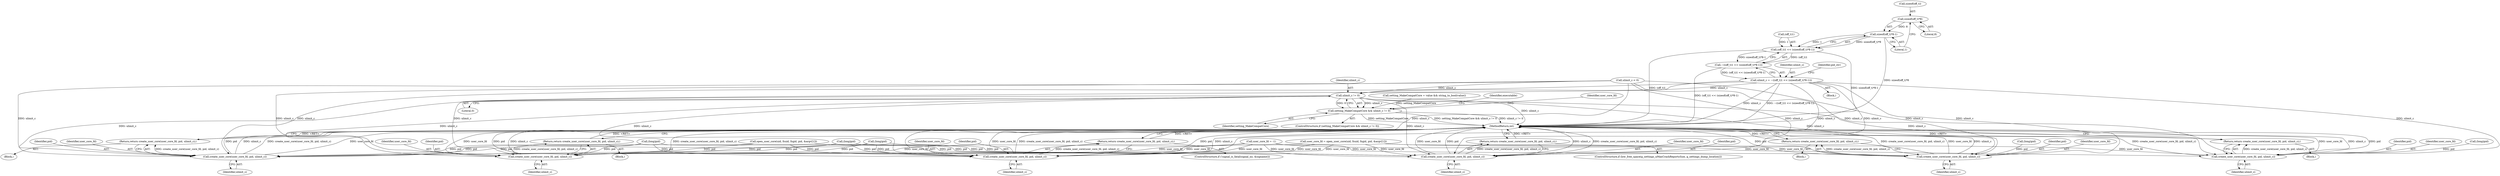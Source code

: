 digraph "0_abrt_3c1b60cfa62d39e5fff5a53a5bc53dae189e740e@API" {
"1000373" [label="(Call,sizeof(off_t)*8)"];
"1000372" [label="(Call,sizeof(off_t)*8-1)"];
"1000368" [label="(Call,(off_t)1 << (sizeof(off_t)*8-1))"];
"1000367" [label="(Call,~((off_t)1 << (sizeof(off_t)*8-1)))"];
"1000365" [label="(Call,ulimit_c = ~((off_t)1 << (sizeof(off_t)*8-1)))"];
"1000564" [label="(Call,ulimit_c != 0)"];
"1000562" [label="(Call,setting_MakeCompatCore && ulimit_c != 0)"];
"1000589" [label="(Call,create_user_core(user_core_fd, pid, ulimit_c))"];
"1000588" [label="(Return,return create_user_core(user_core_fd, pid, ulimit_c);)"];
"1000604" [label="(Call,create_user_core(user_core_fd, pid, ulimit_c))"];
"1000603" [label="(Return,return create_user_core(user_core_fd, pid, ulimit_c);)"];
"1000622" [label="(Call,create_user_core(user_core_fd, pid, ulimit_c))"];
"1000621" [label="(Return,return create_user_core(user_core_fd, pid, ulimit_c);)"];
"1000642" [label="(Call,create_user_core(user_core_fd, pid, ulimit_c))"];
"1000641" [label="(Return,return create_user_core(user_core_fd, pid, ulimit_c);)"];
"1000658" [label="(Call,create_user_core(user_core_fd, pid, ulimit_c))"];
"1000657" [label="(Return,return create_user_core(user_core_fd, pid, ulimit_c);)"];
"1000769" [label="(Call,create_user_core(user_core_fd, pid, ulimit_c))"];
"1000768" [label="(Return,return create_user_core(user_core_fd, pid, ulimit_c);)"];
"1000604" [label="(Call,create_user_core(user_core_fd, pid, ulimit_c))"];
"1000367" [label="(Call,~((off_t)1 << (sizeof(off_t)*8-1)))"];
"1000642" [label="(Call,create_user_core(user_core_fd, pid, ulimit_c))"];
"1000199" [label="(Call,setting_MakeCompatCore = value && string_to_bool(value))"];
"1000603" [label="(Return,return create_user_core(user_core_fd, pid, ulimit_c);)"];
"1000369" [label="(Call,(off_t)1)"];
"1000660" [label="(Identifier,pid)"];
"1000562" [label="(Call,setting_MakeCompatCore && ulimit_c != 0)"];
"1000512" [label="(Call,(long)pid)"];
"1000661" [label="(Identifier,ulimit_c)"];
"1000658" [label="(Call,create_user_core(user_core_fd, pid, ulimit_c))"];
"1000764" [label="(Call,(long)pid)"];
"1000526" [label="(Call,(long)pid)"];
"1000585" [label="(Call,(long)pid)"];
"1000597" [label="(ControlStructure,if (!signal_is_fatal(signal_no, &signame)))"];
"1000563" [label="(Identifier,setting_MakeCompatCore)"];
"1000374" [label="(Call,sizeof(off_t))"];
"1000624" [label="(Identifier,pid)"];
"1000580" [label="(Identifier,executable)"];
"1000591" [label="(Identifier,pid)"];
"1000368" [label="(Call,(off_t)1 << (sizeof(off_t)*8-1))"];
"1000768" [label="(Return,return create_user_core(user_core_fd, pid, ulimit_c);)"];
"1000767" [label="(Block,)"];
"1000488" [label="(Call,(long)pid)"];
"1000769" [label="(Call,create_user_core(user_core_fd, pid, ulimit_c))"];
"1000366" [label="(Identifier,ulimit_c)"];
"1000605" [label="(Identifier,user_core_fd)"];
"1000364" [label="(Block,)"];
"1000637" [label="(ControlStructure,if (low_free_space(g_settings_nMaxCrashReportsSize, g_settings_dump_location)))"];
"1000606" [label="(Identifier,pid)"];
"1000618" [label="(Block,)"];
"1000589" [label="(Call,create_user_core(user_core_fd, pid, ulimit_c))"];
"1000566" [label="(Literal,0)"];
"1000568" [label="(Identifier,user_core_fd)"];
"1000557" [label="(Call,user_core_fd = -1)"];
"1000565" [label="(Identifier,ulimit_c)"];
"1000380" [label="(Identifier,pid_str)"];
"1000564" [label="(Call,ulimit_c != 0)"];
"1000588" [label="(Return,return create_user_core(user_core_fd, pid, ulimit_c);)"];
"1000645" [label="(Identifier,ulimit_c)"];
"1000641" [label="(Return,return create_user_core(user_core_fd, pid, ulimit_c);)"];
"1000771" [label="(Identifier,pid)"];
"1000569" [label="(Call,open_user_core(uid, fsuid, fsgid, pid, &argv[1]))"];
"1000582" [label="(Block,)"];
"1000607" [label="(Identifier,ulimit_c)"];
"1000373" [label="(Call,sizeof(off_t)*8)"];
"1000772" [label="(Identifier,ulimit_c)"];
"1000621" [label="(Return,return create_user_core(user_core_fd, pid, ulimit_c);)"];
"1000659" [label="(Identifier,user_core_fd)"];
"1000376" [label="(Literal,8)"];
"1000365" [label="(Call,ulimit_c = ~((off_t)1 << (sizeof(off_t)*8-1)))"];
"1000372" [label="(Call,sizeof(off_t)*8-1)"];
"1000592" [label="(Identifier,ulimit_c)"];
"1000656" [label="(Block,)"];
"1000361" [label="(Call,ulimit_c < 0)"];
"1000625" [label="(Identifier,ulimit_c)"];
"1000377" [label="(Literal,1)"];
"1000561" [label="(ControlStructure,if (setting_MakeCompatCore && ulimit_c != 0))"];
"1000644" [label="(Identifier,pid)"];
"1000657" [label="(Return,return create_user_core(user_core_fd, pid, ulimit_c);)"];
"1000643" [label="(Identifier,user_core_fd)"];
"1000590" [label="(Identifier,user_core_fd)"];
"1000770" [label="(Identifier,user_core_fd)"];
"1000622" [label="(Call,create_user_core(user_core_fd, pid, ulimit_c))"];
"1000567" [label="(Call,user_core_fd = open_user_core(uid, fsuid, fsgid, pid, &argv[1]))"];
"1000623" [label="(Identifier,user_core_fd)"];
"1001445" [label="(MethodReturn,int)"];
"1000373" -> "1000372"  [label="AST: "];
"1000373" -> "1000376"  [label="CFG: "];
"1000374" -> "1000373"  [label="AST: "];
"1000376" -> "1000373"  [label="AST: "];
"1000377" -> "1000373"  [label="CFG: "];
"1000373" -> "1000372"  [label="DDG: 8"];
"1000372" -> "1000368"  [label="AST: "];
"1000372" -> "1000377"  [label="CFG: "];
"1000377" -> "1000372"  [label="AST: "];
"1000368" -> "1000372"  [label="CFG: "];
"1000372" -> "1001445"  [label="DDG: sizeof(off_t)*8"];
"1000372" -> "1000368"  [label="DDG: sizeof(off_t)*8"];
"1000372" -> "1000368"  [label="DDG: 1"];
"1000368" -> "1000367"  [label="AST: "];
"1000369" -> "1000368"  [label="AST: "];
"1000367" -> "1000368"  [label="CFG: "];
"1000368" -> "1001445"  [label="DDG: (off_t)1"];
"1000368" -> "1001445"  [label="DDG: sizeof(off_t)*8-1"];
"1000368" -> "1000367"  [label="DDG: (off_t)1"];
"1000368" -> "1000367"  [label="DDG: sizeof(off_t)*8-1"];
"1000369" -> "1000368"  [label="DDG: 1"];
"1000367" -> "1000365"  [label="AST: "];
"1000365" -> "1000367"  [label="CFG: "];
"1000367" -> "1001445"  [label="DDG: (off_t)1 << (sizeof(off_t)*8-1)"];
"1000367" -> "1000365"  [label="DDG: (off_t)1 << (sizeof(off_t)*8-1)"];
"1000365" -> "1000364"  [label="AST: "];
"1000366" -> "1000365"  [label="AST: "];
"1000380" -> "1000365"  [label="CFG: "];
"1000365" -> "1001445"  [label="DDG: ~((off_t)1 << (sizeof(off_t)*8-1))"];
"1000365" -> "1001445"  [label="DDG: ulimit_c"];
"1000365" -> "1000564"  [label="DDG: ulimit_c"];
"1000365" -> "1000589"  [label="DDG: ulimit_c"];
"1000365" -> "1000604"  [label="DDG: ulimit_c"];
"1000365" -> "1000622"  [label="DDG: ulimit_c"];
"1000365" -> "1000642"  [label="DDG: ulimit_c"];
"1000365" -> "1000658"  [label="DDG: ulimit_c"];
"1000365" -> "1000769"  [label="DDG: ulimit_c"];
"1000564" -> "1000562"  [label="AST: "];
"1000564" -> "1000566"  [label="CFG: "];
"1000565" -> "1000564"  [label="AST: "];
"1000566" -> "1000564"  [label="AST: "];
"1000562" -> "1000564"  [label="CFG: "];
"1000564" -> "1001445"  [label="DDG: ulimit_c"];
"1000564" -> "1000562"  [label="DDG: ulimit_c"];
"1000564" -> "1000562"  [label="DDG: 0"];
"1000361" -> "1000564"  [label="DDG: ulimit_c"];
"1000564" -> "1000589"  [label="DDG: ulimit_c"];
"1000564" -> "1000604"  [label="DDG: ulimit_c"];
"1000564" -> "1000622"  [label="DDG: ulimit_c"];
"1000564" -> "1000642"  [label="DDG: ulimit_c"];
"1000564" -> "1000658"  [label="DDG: ulimit_c"];
"1000564" -> "1000769"  [label="DDG: ulimit_c"];
"1000562" -> "1000561"  [label="AST: "];
"1000562" -> "1000563"  [label="CFG: "];
"1000563" -> "1000562"  [label="AST: "];
"1000568" -> "1000562"  [label="CFG: "];
"1000580" -> "1000562"  [label="CFG: "];
"1000562" -> "1001445"  [label="DDG: setting_MakeCompatCore"];
"1000562" -> "1001445"  [label="DDG: setting_MakeCompatCore && ulimit_c != 0"];
"1000562" -> "1001445"  [label="DDG: ulimit_c != 0"];
"1000199" -> "1000562"  [label="DDG: setting_MakeCompatCore"];
"1000589" -> "1000588"  [label="AST: "];
"1000589" -> "1000592"  [label="CFG: "];
"1000590" -> "1000589"  [label="AST: "];
"1000591" -> "1000589"  [label="AST: "];
"1000592" -> "1000589"  [label="AST: "];
"1000588" -> "1000589"  [label="CFG: "];
"1000589" -> "1001445"  [label="DDG: create_user_core(user_core_fd, pid, ulimit_c)"];
"1000589" -> "1001445"  [label="DDG: user_core_fd"];
"1000589" -> "1001445"  [label="DDG: ulimit_c"];
"1000589" -> "1001445"  [label="DDG: pid"];
"1000589" -> "1000588"  [label="DDG: create_user_core(user_core_fd, pid, ulimit_c)"];
"1000567" -> "1000589"  [label="DDG: user_core_fd"];
"1000557" -> "1000589"  [label="DDG: user_core_fd"];
"1000585" -> "1000589"  [label="DDG: pid"];
"1000361" -> "1000589"  [label="DDG: ulimit_c"];
"1000588" -> "1000582"  [label="AST: "];
"1001445" -> "1000588"  [label="CFG: "];
"1000588" -> "1001445"  [label="DDG: <RET>"];
"1000604" -> "1000603"  [label="AST: "];
"1000604" -> "1000607"  [label="CFG: "];
"1000605" -> "1000604"  [label="AST: "];
"1000606" -> "1000604"  [label="AST: "];
"1000607" -> "1000604"  [label="AST: "];
"1000603" -> "1000604"  [label="CFG: "];
"1000604" -> "1001445"  [label="DDG: ulimit_c"];
"1000604" -> "1001445"  [label="DDG: create_user_core(user_core_fd, pid, ulimit_c)"];
"1000604" -> "1001445"  [label="DDG: user_core_fd"];
"1000604" -> "1001445"  [label="DDG: pid"];
"1000604" -> "1000603"  [label="DDG: create_user_core(user_core_fd, pid, ulimit_c)"];
"1000567" -> "1000604"  [label="DDG: user_core_fd"];
"1000557" -> "1000604"  [label="DDG: user_core_fd"];
"1000512" -> "1000604"  [label="DDG: pid"];
"1000526" -> "1000604"  [label="DDG: pid"];
"1000488" -> "1000604"  [label="DDG: pid"];
"1000569" -> "1000604"  [label="DDG: pid"];
"1000361" -> "1000604"  [label="DDG: ulimit_c"];
"1000603" -> "1000597"  [label="AST: "];
"1001445" -> "1000603"  [label="CFG: "];
"1000603" -> "1001445"  [label="DDG: <RET>"];
"1000622" -> "1000621"  [label="AST: "];
"1000622" -> "1000625"  [label="CFG: "];
"1000623" -> "1000622"  [label="AST: "];
"1000624" -> "1000622"  [label="AST: "];
"1000625" -> "1000622"  [label="AST: "];
"1000621" -> "1000622"  [label="CFG: "];
"1000622" -> "1001445"  [label="DDG: create_user_core(user_core_fd, pid, ulimit_c)"];
"1000622" -> "1001445"  [label="DDG: user_core_fd"];
"1000622" -> "1001445"  [label="DDG: pid"];
"1000622" -> "1001445"  [label="DDG: ulimit_c"];
"1000622" -> "1000621"  [label="DDG: create_user_core(user_core_fd, pid, ulimit_c)"];
"1000567" -> "1000622"  [label="DDG: user_core_fd"];
"1000557" -> "1000622"  [label="DDG: user_core_fd"];
"1000512" -> "1000622"  [label="DDG: pid"];
"1000526" -> "1000622"  [label="DDG: pid"];
"1000488" -> "1000622"  [label="DDG: pid"];
"1000569" -> "1000622"  [label="DDG: pid"];
"1000361" -> "1000622"  [label="DDG: ulimit_c"];
"1000621" -> "1000618"  [label="AST: "];
"1001445" -> "1000621"  [label="CFG: "];
"1000621" -> "1001445"  [label="DDG: <RET>"];
"1000642" -> "1000641"  [label="AST: "];
"1000642" -> "1000645"  [label="CFG: "];
"1000643" -> "1000642"  [label="AST: "];
"1000644" -> "1000642"  [label="AST: "];
"1000645" -> "1000642"  [label="AST: "];
"1000641" -> "1000642"  [label="CFG: "];
"1000642" -> "1001445"  [label="DDG: user_core_fd"];
"1000642" -> "1001445"  [label="DDG: pid"];
"1000642" -> "1001445"  [label="DDG: ulimit_c"];
"1000642" -> "1001445"  [label="DDG: create_user_core(user_core_fd, pid, ulimit_c)"];
"1000642" -> "1000641"  [label="DDG: create_user_core(user_core_fd, pid, ulimit_c)"];
"1000567" -> "1000642"  [label="DDG: user_core_fd"];
"1000557" -> "1000642"  [label="DDG: user_core_fd"];
"1000512" -> "1000642"  [label="DDG: pid"];
"1000526" -> "1000642"  [label="DDG: pid"];
"1000488" -> "1000642"  [label="DDG: pid"];
"1000569" -> "1000642"  [label="DDG: pid"];
"1000361" -> "1000642"  [label="DDG: ulimit_c"];
"1000641" -> "1000637"  [label="AST: "];
"1001445" -> "1000641"  [label="CFG: "];
"1000641" -> "1001445"  [label="DDG: <RET>"];
"1000658" -> "1000657"  [label="AST: "];
"1000658" -> "1000661"  [label="CFG: "];
"1000659" -> "1000658"  [label="AST: "];
"1000660" -> "1000658"  [label="AST: "];
"1000661" -> "1000658"  [label="AST: "];
"1000657" -> "1000658"  [label="CFG: "];
"1000658" -> "1001445"  [label="DDG: pid"];
"1000658" -> "1001445"  [label="DDG: ulimit_c"];
"1000658" -> "1001445"  [label="DDG: create_user_core(user_core_fd, pid, ulimit_c)"];
"1000658" -> "1001445"  [label="DDG: user_core_fd"];
"1000658" -> "1000657"  [label="DDG: create_user_core(user_core_fd, pid, ulimit_c)"];
"1000567" -> "1000658"  [label="DDG: user_core_fd"];
"1000557" -> "1000658"  [label="DDG: user_core_fd"];
"1000512" -> "1000658"  [label="DDG: pid"];
"1000526" -> "1000658"  [label="DDG: pid"];
"1000488" -> "1000658"  [label="DDG: pid"];
"1000569" -> "1000658"  [label="DDG: pid"];
"1000361" -> "1000658"  [label="DDG: ulimit_c"];
"1000657" -> "1000656"  [label="AST: "];
"1001445" -> "1000657"  [label="CFG: "];
"1000657" -> "1001445"  [label="DDG: <RET>"];
"1000769" -> "1000768"  [label="AST: "];
"1000769" -> "1000772"  [label="CFG: "];
"1000770" -> "1000769"  [label="AST: "];
"1000771" -> "1000769"  [label="AST: "];
"1000772" -> "1000769"  [label="AST: "];
"1000768" -> "1000769"  [label="CFG: "];
"1000769" -> "1001445"  [label="DDG: create_user_core(user_core_fd, pid, ulimit_c)"];
"1000769" -> "1001445"  [label="DDG: user_core_fd"];
"1000769" -> "1001445"  [label="DDG: ulimit_c"];
"1000769" -> "1001445"  [label="DDG: pid"];
"1000769" -> "1000768"  [label="DDG: create_user_core(user_core_fd, pid, ulimit_c)"];
"1000567" -> "1000769"  [label="DDG: user_core_fd"];
"1000557" -> "1000769"  [label="DDG: user_core_fd"];
"1000764" -> "1000769"  [label="DDG: pid"];
"1000361" -> "1000769"  [label="DDG: ulimit_c"];
"1000768" -> "1000767"  [label="AST: "];
"1001445" -> "1000768"  [label="CFG: "];
"1000768" -> "1001445"  [label="DDG: <RET>"];
}
